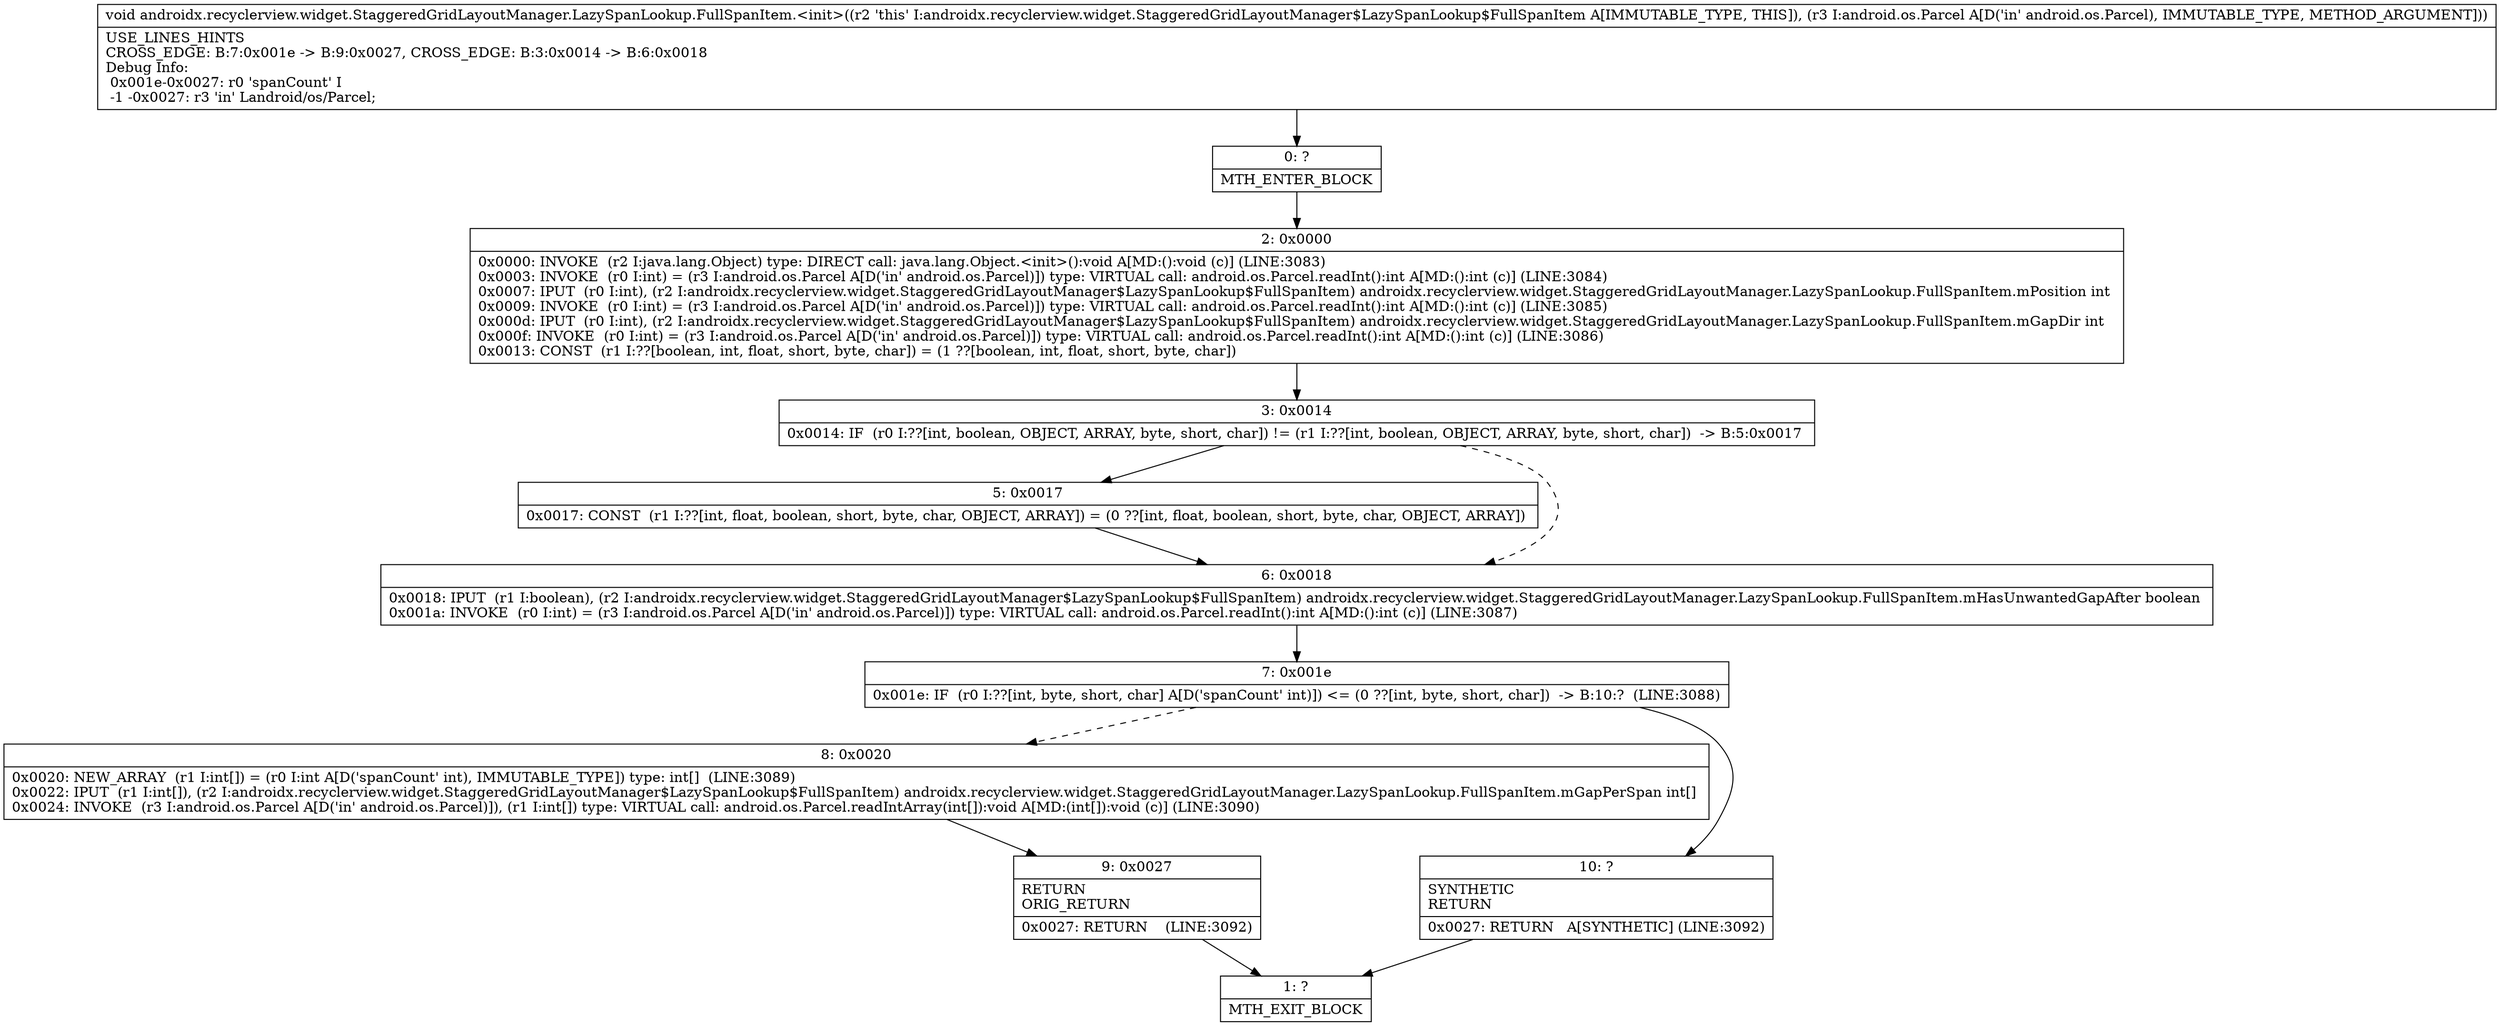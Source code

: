 digraph "CFG forandroidx.recyclerview.widget.StaggeredGridLayoutManager.LazySpanLookup.FullSpanItem.\<init\>(Landroid\/os\/Parcel;)V" {
Node_0 [shape=record,label="{0\:\ ?|MTH_ENTER_BLOCK\l}"];
Node_2 [shape=record,label="{2\:\ 0x0000|0x0000: INVOKE  (r2 I:java.lang.Object) type: DIRECT call: java.lang.Object.\<init\>():void A[MD:():void (c)] (LINE:3083)\l0x0003: INVOKE  (r0 I:int) = (r3 I:android.os.Parcel A[D('in' android.os.Parcel)]) type: VIRTUAL call: android.os.Parcel.readInt():int A[MD:():int (c)] (LINE:3084)\l0x0007: IPUT  (r0 I:int), (r2 I:androidx.recyclerview.widget.StaggeredGridLayoutManager$LazySpanLookup$FullSpanItem) androidx.recyclerview.widget.StaggeredGridLayoutManager.LazySpanLookup.FullSpanItem.mPosition int \l0x0009: INVOKE  (r0 I:int) = (r3 I:android.os.Parcel A[D('in' android.os.Parcel)]) type: VIRTUAL call: android.os.Parcel.readInt():int A[MD:():int (c)] (LINE:3085)\l0x000d: IPUT  (r0 I:int), (r2 I:androidx.recyclerview.widget.StaggeredGridLayoutManager$LazySpanLookup$FullSpanItem) androidx.recyclerview.widget.StaggeredGridLayoutManager.LazySpanLookup.FullSpanItem.mGapDir int \l0x000f: INVOKE  (r0 I:int) = (r3 I:android.os.Parcel A[D('in' android.os.Parcel)]) type: VIRTUAL call: android.os.Parcel.readInt():int A[MD:():int (c)] (LINE:3086)\l0x0013: CONST  (r1 I:??[boolean, int, float, short, byte, char]) = (1 ??[boolean, int, float, short, byte, char]) \l}"];
Node_3 [shape=record,label="{3\:\ 0x0014|0x0014: IF  (r0 I:??[int, boolean, OBJECT, ARRAY, byte, short, char]) != (r1 I:??[int, boolean, OBJECT, ARRAY, byte, short, char])  \-\> B:5:0x0017 \l}"];
Node_5 [shape=record,label="{5\:\ 0x0017|0x0017: CONST  (r1 I:??[int, float, boolean, short, byte, char, OBJECT, ARRAY]) = (0 ??[int, float, boolean, short, byte, char, OBJECT, ARRAY]) \l}"];
Node_6 [shape=record,label="{6\:\ 0x0018|0x0018: IPUT  (r1 I:boolean), (r2 I:androidx.recyclerview.widget.StaggeredGridLayoutManager$LazySpanLookup$FullSpanItem) androidx.recyclerview.widget.StaggeredGridLayoutManager.LazySpanLookup.FullSpanItem.mHasUnwantedGapAfter boolean \l0x001a: INVOKE  (r0 I:int) = (r3 I:android.os.Parcel A[D('in' android.os.Parcel)]) type: VIRTUAL call: android.os.Parcel.readInt():int A[MD:():int (c)] (LINE:3087)\l}"];
Node_7 [shape=record,label="{7\:\ 0x001e|0x001e: IF  (r0 I:??[int, byte, short, char] A[D('spanCount' int)]) \<= (0 ??[int, byte, short, char])  \-\> B:10:?  (LINE:3088)\l}"];
Node_8 [shape=record,label="{8\:\ 0x0020|0x0020: NEW_ARRAY  (r1 I:int[]) = (r0 I:int A[D('spanCount' int), IMMUTABLE_TYPE]) type: int[]  (LINE:3089)\l0x0022: IPUT  (r1 I:int[]), (r2 I:androidx.recyclerview.widget.StaggeredGridLayoutManager$LazySpanLookup$FullSpanItem) androidx.recyclerview.widget.StaggeredGridLayoutManager.LazySpanLookup.FullSpanItem.mGapPerSpan int[] \l0x0024: INVOKE  (r3 I:android.os.Parcel A[D('in' android.os.Parcel)]), (r1 I:int[]) type: VIRTUAL call: android.os.Parcel.readIntArray(int[]):void A[MD:(int[]):void (c)] (LINE:3090)\l}"];
Node_9 [shape=record,label="{9\:\ 0x0027|RETURN\lORIG_RETURN\l|0x0027: RETURN    (LINE:3092)\l}"];
Node_1 [shape=record,label="{1\:\ ?|MTH_EXIT_BLOCK\l}"];
Node_10 [shape=record,label="{10\:\ ?|SYNTHETIC\lRETURN\l|0x0027: RETURN   A[SYNTHETIC] (LINE:3092)\l}"];
MethodNode[shape=record,label="{void androidx.recyclerview.widget.StaggeredGridLayoutManager.LazySpanLookup.FullSpanItem.\<init\>((r2 'this' I:androidx.recyclerview.widget.StaggeredGridLayoutManager$LazySpanLookup$FullSpanItem A[IMMUTABLE_TYPE, THIS]), (r3 I:android.os.Parcel A[D('in' android.os.Parcel), IMMUTABLE_TYPE, METHOD_ARGUMENT]))  | USE_LINES_HINTS\lCROSS_EDGE: B:7:0x001e \-\> B:9:0x0027, CROSS_EDGE: B:3:0x0014 \-\> B:6:0x0018\lDebug Info:\l  0x001e\-0x0027: r0 'spanCount' I\l  \-1 \-0x0027: r3 'in' Landroid\/os\/Parcel;\l}"];
MethodNode -> Node_0;Node_0 -> Node_2;
Node_2 -> Node_3;
Node_3 -> Node_5;
Node_3 -> Node_6[style=dashed];
Node_5 -> Node_6;
Node_6 -> Node_7;
Node_7 -> Node_8[style=dashed];
Node_7 -> Node_10;
Node_8 -> Node_9;
Node_9 -> Node_1;
Node_10 -> Node_1;
}

